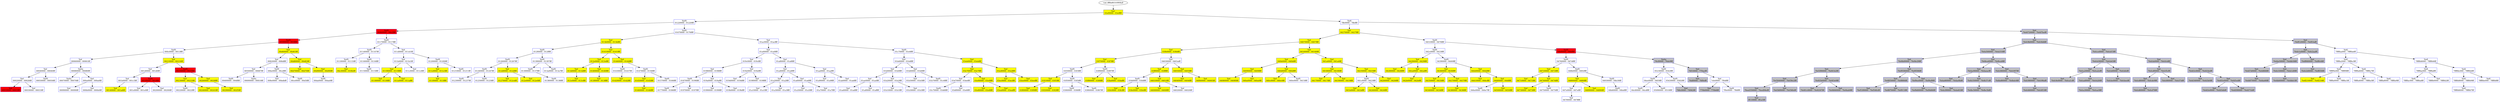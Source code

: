 /* Pid:   2580 */
digraph processtree {
graph [rankdir = "TB"];
vad_fffffa80310904a8 -> vad_fffffa80310f5b90
vad_fffffa80310f5b90 [label = "{ Vad \n03ef0000 - 03efffff }"shape = "record" color = "blue" style = "filled" fillcolor = "yellow"];
vad_fffffa80310f5b90 -> vad_fffffa80339f0e60
vad_fffffa80339f0e60 [label = "{ VadS\n01220000 - 01220fff }"shape = "record" color = "blue" style = "filled" fillcolor = "white"];
vad_fffffa80339f0e60 -> vad_fffffa803100a680
vad_fffffa803100a680 [label = "{ VadS\n00db0000 - 00e2ffff }"shape = "record" color = "blue" style = "filled" fillcolor = "red"];
vad_fffffa803100a680 -> vad_fffffa803391eb60
vad_fffffa803391eb60 [label = "{ VadS\n00300000 - 003fffff }"shape = "record" color = "blue" style = "filled" fillcolor = "red"];
vad_fffffa803391eb60 -> vad_fffffa8031ab2ab0
vad_fffffa8031ab2ab0 [label = "{ VadS\n000c0000 - 0013ffff }"shape = "record" color = "blue" style = "filled" fillcolor = "white"];
vad_fffffa8031ab2ab0 -> vad_fffffa80310da9b0
vad_fffffa80310da9b0 [label = "{ Vad \n00060000 - 00061fff }"shape = "record" color = "blue" style = "filled" fillcolor = "white"];
vad_fffffa80310da9b0 -> vad_fffffa80333df010
vad_fffffa80333df010 [label = "{ Vad \n00040000 - 00040fff }"shape = "record" color = "blue" style = "filled" fillcolor = "white"];
vad_fffffa80333df010 -> vad_fffffa80310e1270
vad_fffffa80310e1270 [label = "{ Vad \n00020000 - 00026fff }"shape = "record" color = "blue" style = "filled" fillcolor = "white"];
vad_fffffa80310e1270 -> vad_fffffa80310d89d0
vad_fffffa80310d89d0 [label = "{ Vad \n00010000 - 0001ffff }"shape = "record" color = "blue" style = "filled" fillcolor = "red"];
vad_fffffa80310e1270 -> vad_fffffa80310daa40
vad_fffffa80310daa40 [label = "{ Vad \n00030000 - 00033fff }"shape = "record" color = "blue" style = "filled" fillcolor = "white"];
vad_fffffa80333df010 -> vad_fffffa80339d2770
vad_fffffa80339d2770 [label = "{ VadS\n00050000 - 00050fff }"shape = "record" color = "blue" style = "filled" fillcolor = "white"];
vad_fffffa80310da9b0 -> vad_fffffa80310c0080
vad_fffffa80310c0080 [label = "{ Vadm\n00080000 - 00080fff }"shape = "record" color = "blue" style = "filled" fillcolor = "white"];
vad_fffffa80310c0080 -> vad_fffffa80310d99e0
vad_fffffa80310d99e0 [label = "{ Vadm\n00070000 - 00070fff }"shape = "record" color = "blue" style = "filled" fillcolor = "white"];
vad_fffffa80310c0080 -> vad_fffffa80310bac00
vad_fffffa80310bac00 [label = "{ Vad \n000a0000 - 000a0fff }"shape = "record" color = "blue" style = "filled" fillcolor = "white"];
vad_fffffa80310bac00 -> vad_fffffa80310da920
vad_fffffa80310da920 [label = "{ Vad \n00090000 - 00090fff }"shape = "record" color = "blue" style = "filled" fillcolor = "white"];
vad_fffffa80310bac00 -> vad_fffffa80310bf5d0
vad_fffffa80310bf5d0 [label = "{ Vad \n000b0000 - 000b0fff }"shape = "record" color = "blue" style = "filled" fillcolor = "white"];
vad_fffffa8031ab2ab0 -> vad_fffffa80310b5120
vad_fffffa80310b5120 [label = "{ Vad \n00210000 - 00216fff }"shape = "record" color = "blue" style = "filled" fillcolor = "yellow"];
vad_fffffa80310b5120 -> vad_fffffa80310bf3f0
vad_fffffa80310bf3f0 [label = "{ Vad \n001d0000 - 001d0fff }"shape = "record" color = "blue" style = "filled" fillcolor = "white"];
vad_fffffa80310bf3f0 -> vad_fffffa80310c04f0
vad_fffffa80310c04f0 [label = "{ Vad \n001b0000 - 001c5fff }"shape = "record" color = "blue" style = "filled" fillcolor = "white"];
vad_fffffa80310c04f0 -> vad_fffffa80310d9cb0
vad_fffffa80310d9cb0 [label = "{ Vad \n00140000 - 001a6fff }"shape = "record" color = "blue" style = "filled" fillcolor = "yellow"];
vad_fffffa80310bf3f0 -> vad_fffffa80339dbce0
vad_fffffa80339dbce0 [label = "{ VadS\n001f0000 - 001fffff }"shape = "record" color = "blue" style = "filled" fillcolor = "red"];
vad_fffffa80339dbce0 -> vad_fffffa80310bf360
vad_fffffa80310bf360 [label = "{ Vad \n001e0000 - 001e0fff }"shape = "record" color = "blue" style = "filled" fillcolor = "white"];
vad_fffffa80339dbce0 -> vad_fffffa8033882180
vad_fffffa8033882180 [label = "{ Vad \n00200000 - 00200fff }"shape = "record" color = "blue" style = "filled" fillcolor = "white"];
vad_fffffa80310b5120 -> vad_fffffa80339cea20
vad_fffffa80339cea20 [label = "{ VadS\n00250000 - 0025ffff }"shape = "record" color = "blue" style = "filled" fillcolor = "red"];
vad_fffffa80339cea20 -> vad_fffffa80310b8be0
vad_fffffa80310b8be0 [label = "{ Vad \n00230000 - 00233fff }"shape = "record" color = "blue" style = "filled" fillcolor = "yellow"];
vad_fffffa80310b8be0 -> vad_fffffa80339f63c0
vad_fffffa80339f63c0 [label = "{ VadS\n00220000 - 0022ffff }"shape = "record" color = "blue" style = "filled" fillcolor = "white"];
vad_fffffa80310b8be0 -> vad_fffffa80310b8ac0
vad_fffffa80310b8ac0 [label = "{ Vad \n00240000 - 00243fff }"shape = "record" color = "blue" style = "filled" fillcolor = "yellow"];
vad_fffffa80339cea20 -> vad_fffffa80310b8b50
vad_fffffa80310b8b50 [label = "{ Vad \n00260000 - 0028ffff }"shape = "record" color = "blue" style = "filled" fillcolor = "yellow"];
vad_fffffa80310b8b50 -> vad_fffffa80310b8a30
vad_fffffa80310b8a30 [label = "{ Vad \n00290000 - 002f5fff }"shape = "record" color = "blue" style = "filled" fillcolor = "yellow"];
vad_fffffa803391eb60 -> vad_fffffa80310b89a0
vad_fffffa80310b89a0 [label = "{ Vad \n00d60000 - 00d63fff }"shape = "record" color = "blue" style = "filled" fillcolor = "yellow"];
vad_fffffa80310b89a0 -> vad_fffffa80310bad20
vad_fffffa80310bad20 [label = "{ Vad \n00820000 - 008dffff }"shape = "record" color = "blue" style = "filled" fillcolor = "white"];
vad_fffffa80310bad20 -> vad_fffffa80310d1ab0
vad_fffffa80310d1ab0 [label = "{ Vad \n00500000 - 00687fff }"shape = "record" color = "blue" style = "filled" fillcolor = "white"];
vad_fffffa80310d1ab0 -> vad_fffffa80339d50d0
vad_fffffa80339d50d0 [label = "{ VadS\n00400000 - 004fffff }"shape = "record" color = "blue" style = "filled" fillcolor = "white"];
vad_fffffa80310d1ab0 -> vad_fffffa8033991c30
vad_fffffa8033991c30 [label = "{ Vadm\n00690000 - 00810fff }"shape = "record" color = "blue" style = "filled" fillcolor = "white"];
vad_fffffa80310bad20 -> vad_fffffa80339e5170
vad_fffffa80339e5170 [label = "{ VadS\n00be0000 - 00cdffff }"shape = "record" color = "blue" style = "filled" fillcolor = "white"];
vad_fffffa80339e5170 -> vad_fffffa80310dba90
vad_fffffa80310dba90 [label = "{ Vad \n008e0000 - 00bdbfff }"shape = "record" color = "blue" style = "filled" fillcolor = "white"];
vad_fffffa80339e5170 -> vad_fffffa80339f2b00
vad_fffffa80339f2b00 [label = "{ VadS\n00ce0000 - 00d5ffff }"shape = "record" color = "blue" style = "filled" fillcolor = "white"];
vad_fffffa80310b89a0 -> vad_fffffa80310c0ef0
vad_fffffa80310c0ef0 [label = "{ Vad \n00d80000 - 00d83fff }"shape = "record" color = "blue" style = "filled" fillcolor = "yellow"];
vad_fffffa80310c0ef0 -> vad_fffffa80310c0f80
vad_fffffa80310c0f80 [label = "{ Vad \n00d70000 - 00d70fff }"shape = "record" color = "blue" style = "filled" fillcolor = "yellow"];
vad_fffffa80310c0ef0 -> vad_fffffa80310c0e60
vad_fffffa80310c0e60 [label = "{ Vad \n00d90000 - 00d90fff }"shape = "record" color = "blue" style = "filled" fillcolor = "yellow"];
vad_fffffa80310c0e60 -> vad_fffffa80339d3e00
vad_fffffa80339d3e00 [label = "{ VadS\n00da0000 - 00da0fff }"shape = "record" color = "blue" style = "filled" fillcolor = "white"];
vad_fffffa803100a680 -> vad_fffffa803392bbf0
vad_fffffa803392bbf0 [label = "{ VadS\n01170000 - 0117ffff }"shape = "record" color = "blue" style = "filled" fillcolor = "white"];
vad_fffffa803392bbf0 -> vad_fffffa80339cdd40
vad_fffffa80339cdd40 [label = "{ VadS\n01140000 - 01147fff }"shape = "record" color = "blue" style = "filled" fillcolor = "white"];
vad_fffffa80339cdd40 -> vad_fffffa80339c5870
vad_fffffa80339c5870 [label = "{ VadS\n01100000 - 01133fff }"shape = "record" color = "blue" style = "filled" fillcolor = "white"];
vad_fffffa80339c5870 -> vad_fffffa80310dd5b0
vad_fffffa80310dd5b0 [label = "{ Vad \n00e30000 - 010fefff }"shape = "record" color = "blue" style = "filled" fillcolor = "yellow"];
vad_fffffa80339cdd40 -> vad_fffffa80339c0e00
vad_fffffa80339c0e00 [label = "{ VadS\n01160000 - 0116ffff }"shape = "record" color = "blue" style = "filled" fillcolor = "white"];
vad_fffffa80339c0e00 -> vad_fffffa803100d2d0
vad_fffffa803100d2d0 [label = "{ VadS\n01150000 - 0115ffff }"shape = "record" color = "blue" style = "filled" fillcolor = "white"];
vad_fffffa803392bbf0 -> vad_fffffa80323af7c0
vad_fffffa80323af7c0 [label = "{ Vad \n011d0000 - 011d1fff }"shape = "record" color = "blue" style = "filled" fillcolor = "white"];
vad_fffffa80323af7c0 -> vad_fffffa80323afb30
vad_fffffa80323afb30 [label = "{ Vad \n011b0000 - 011b1fff }"shape = "record" color = "blue" style = "filled" fillcolor = "white"];
vad_fffffa80323afb30 -> vad_fffffa803395e650
vad_fffffa803395e650 [label = "{ Vad \n01190000 - 0119ffff }"shape = "record" color = "blue" style = "filled" fillcolor = "yellow"];
vad_fffffa803395e650 -> vad_fffffa803331a450
vad_fffffa803331a450 [label = "{ Vad \n01180000 - 0118ffff }"shape = "record" color = "blue" style = "filled" fillcolor = "yellow"];
vad_fffffa803395e650 -> vad_fffffa803143d2b0
vad_fffffa803143d2b0 [label = "{ Vad \n011a0000 - 011affff }"shape = "record" color = "blue" style = "filled" fillcolor = "yellow"];
vad_fffffa80323afb30 -> vad_fffffa80323af850
vad_fffffa80323af850 [label = "{ Vad \n011c0000 - 011c0fff }"shape = "record" color = "blue" style = "filled" fillcolor = "white"];
vad_fffffa80323af7c0 -> vad_fffffa80339f0390
vad_fffffa80339f0390 [label = "{ VadS\n01200000 - 01200fff }"shape = "record" color = "blue" style = "filled" fillcolor = "white"];
vad_fffffa80339f0390 -> vad_fffffa80325ef3c0
vad_fffffa80325ef3c0 [label = "{ Vad \n011e0000 - 011e3fff }"shape = "record" color = "blue" style = "filled" fillcolor = "yellow"];
vad_fffffa80325ef3c0 -> vad_fffffa803167d540
vad_fffffa803167d540 [label = "{ Vad \n011f0000 - 011fffff }"shape = "record" color = "blue" style = "filled" fillcolor = "yellow"];
vad_fffffa80339f0390 -> vad_fffffa80339f5da0
vad_fffffa80339f5da0 [label = "{ VadS\n01210000 - 01211fff }"shape = "record" color = "blue" style = "filled" fillcolor = "white"];
vad_fffffa80339f0e60 -> vad_fffffa8033237a90
vad_fffffa8033237a90 [label = "{ VadS\n01670000 - 0176ffff }"shape = "record" color = "blue" style = "filled" fillcolor = "white"];
vad_fffffa8033237a90 -> vad_fffffa8031e84cd0
vad_fffffa8031e84cd0 [label = "{ Vad \n013b0000 - 013bffff }"shape = "record" color = "blue" style = "filled" fillcolor = "yellow"];
vad_fffffa8031e84cd0 -> vad_fffffa80339fd8f0
vad_fffffa80339fd8f0 [label = "{ VadS\n012f0000 - 012fffff }"shape = "record" color = "blue" style = "filled" fillcolor = "white"];
vad_fffffa80339fd8f0 -> vad_fffffa80339e1ce0
vad_fffffa80339e1ce0 [label = "{ VadS\n01260000 - 01267fff }"shape = "record" color = "blue" style = "filled" fillcolor = "white"];
vad_fffffa80339e1ce0 -> vad_fffffa8033a00ec0
vad_fffffa8033a00ec0 [label = "{ VadS\n01240000 - 01247fff }"shape = "record" color = "blue" style = "filled" fillcolor = "white"];
vad_fffffa8033a00ec0 -> vad_fffffa8033a00700
vad_fffffa8033a00700 [label = "{ VadS\n01230000 - 01237fff }"shape = "record" color = "blue" style = "filled" fillcolor = "white"];
vad_fffffa8033a00ec0 -> vad_fffffa80339df110
vad_fffffa80339df110 [label = "{ VadS\n01250000 - 0125ffff }"shape = "record" color = "blue" style = "filled" fillcolor = "white"];
vad_fffffa80339e1ce0 -> vad_fffffa8031e54190
vad_fffffa8031e54190 [label = "{ Vad \n012d0000 - 012dffff }"shape = "record" color = "blue" style = "filled" fillcolor = "yellow"];
vad_fffffa8031e54190 -> vad_fffffa80325ef450
vad_fffffa80325ef450 [label = "{ Vad \n01270000 - 012cbfff }"shape = "record" color = "blue" style = "filled" fillcolor = "yellow"];
vad_fffffa8031e54190 -> vad_fffffa8031855c40
vad_fffffa8031855c40 [label = "{ Vad \n012e0000 - 012e0fff }"shape = "record" color = "blue" style = "filled" fillcolor = "yellow"];
vad_fffffa80339fd8f0 -> vad_fffffa80339f58c0
vad_fffffa80339f58c0 [label = "{ VadS\n01390000 - 01397fff }"shape = "record" color = "blue" style = "filled" fillcolor = "white"];
vad_fffffa80339f58c0 -> vad_fffffa80339eb6d0
vad_fffffa80339eb6d0 [label = "{ VadS\n01300000 - 0137ffff }"shape = "record" color = "blue" style = "filled" fillcolor = "white"];
vad_fffffa80339eb6d0 -> vad_fffffa80339feb80
vad_fffffa80339feb80 [label = "{ VadS\n01380000 - 0138ffff }"shape = "record" color = "blue" style = "filled" fillcolor = "white"];
vad_fffffa80339f58c0 -> vad_fffffa80339fc110
vad_fffffa80339fc110 [label = "{ VadS\n013a0000 - 013a7fff }"shape = "record" color = "blue" style = "filled" fillcolor = "white"];
vad_fffffa8031e84cd0 -> vad_fffffa8031e51010
vad_fffffa8031e51010 [label = "{ Vad \n01410000 - 0141ffff }"shape = "record" color = "blue" style = "filled" fillcolor = "yellow"];
vad_fffffa8031e51010 -> vad_fffffa80332c8a60
vad_fffffa80332c8a60 [label = "{ Vad \n013e0000 - 013effff }"shape = "record" color = "blue" style = "filled" fillcolor = "yellow"];
vad_fffffa80332c8a60 -> vad_fffffa8032eea370
vad_fffffa8032eea370 [label = "{ Vad \n013d0000 - 013dffff }"shape = "record" color = "blue" style = "filled" fillcolor = "yellow"];
vad_fffffa8032eea370 -> vad_fffffa80345363a0
vad_fffffa80345363a0 [label = "{ Vad \n013c0000 - 013cffff }"shape = "record" color = "blue" style = "filled" fillcolor = "yellow"];
vad_fffffa80332c8a60 -> vad_fffffa8031802950
vad_fffffa8031802950 [label = "{ Vad \n01400000 - 0140ffff }"shape = "record" color = "blue" style = "filled" fillcolor = "yellow"];
vad_fffffa8031802950 -> vad_fffffa8031e1f9c0
vad_fffffa8031e1f9c0 [label = "{ Vad \n013f0000 - 013fffff }"shape = "record" color = "blue" style = "filled" fillcolor = "yellow"];
vad_fffffa8031e51010 -> vad_fffffa803395e5c0
vad_fffffa803395e5c0 [label = "{ Vad \n01440000 - 0144ffff }"shape = "record" color = "blue" style = "filled" fillcolor = "yellow"];
vad_fffffa803395e5c0 -> vad_fffffa80323d4220
vad_fffffa80323d4220 [label = "{ VadS\n01430000 - 01437fff }"shape = "record" color = "blue" style = "filled" fillcolor = "white"];
vad_fffffa80323d4220 -> vad_fffffa8031857bd0
vad_fffffa8031857bd0 [label = "{ Vad \n01420000 - 0142ffff }"shape = "record" color = "blue" style = "filled" fillcolor = "yellow"];
vad_fffffa803395e5c0 -> vad_fffffa8031ab2160
vad_fffffa8031ab2160 [label = "{ VadS\n01470000 - 0156ffff }"shape = "record" color = "blue" style = "filled" fillcolor = "white"];
vad_fffffa8031ab2160 -> vad_fffffa803395e870
vad_fffffa803395e870 [label = "{ Vad \n01450000 - 0145ffff }"shape = "record" color = "blue" style = "filled" fillcolor = "yellow"];
vad_fffffa803395e870 -> vad_fffffa803395e990
vad_fffffa803395e990 [label = "{ Vad \n01460000 - 0146ffff }"shape = "record" color = "blue" style = "filled" fillcolor = "yellow"];
vad_fffffa8031ab2160 -> vad_fffffa80339cb110
vad_fffffa80339cb110 [label = "{ VadS\n01570000 - 0166ffff }"shape = "record" color = "blue" style = "filled" fillcolor = "white"];
vad_fffffa8033237a90 -> vad_fffffa80310e1750
vad_fffffa80310e1750 [label = "{ Vad \n01ac0000 - 01acffff }"shape = "record" color = "blue" style = "filled" fillcolor = "white"];
vad_fffffa80310e1750 -> vad_fffffa80310d14c0
vad_fffffa80310d14c0 [label = "{ Vad \n01a00000 - 01a0ffff }"shape = "record" color = "blue" style = "filled" fillcolor = "white"];
vad_fffffa80310d14c0 -> vad_fffffa80310d1820
vad_fffffa80310d1820 [label = "{ Vad \n019c0000 - 019cffff }"shape = "record" color = "blue" style = "filled" fillcolor = "white"];
vad_fffffa80310d1820 -> vad_fffffa80310918f0
vad_fffffa80310918f0 [label = "{ Vad \n01980000 - 0198ffff }"shape = "record" color = "blue" style = "filled" fillcolor = "white"];
vad_fffffa80310918f0 -> vad_fffffa80336941e0
vad_fffffa80336941e0 [label = "{ VadS\n01870000 - 0196ffff }"shape = "record" color = "blue" style = "filled" fillcolor = "white"];
vad_fffffa80336941e0 -> vad_fffffa80339bdb80
vad_fffffa80339bdb80 [label = "{ VadS\n01770000 - 0186ffff }"shape = "record" color = "blue" style = "filled" fillcolor = "white"];
vad_fffffa80336941e0 -> vad_fffffa80326da270
vad_fffffa80326da270 [label = "{ Vad \n01970000 - 0197ffff }"shape = "record" color = "blue" style = "filled" fillcolor = "white"];
vad_fffffa80310918f0 -> vad_fffffa80310d1940
vad_fffffa80310d1940 [label = "{ Vad \n019a0000 - 019affff }"shape = "record" color = "blue" style = "filled" fillcolor = "white"];
vad_fffffa80310d1940 -> vad_fffffa80310daad0
vad_fffffa80310daad0 [label = "{ Vad \n01990000 - 0199ffff }"shape = "record" color = "blue" style = "filled" fillcolor = "white"];
vad_fffffa80310d1940 -> vad_fffffa80310d1b40
vad_fffffa80310d1b40 [label = "{ Vad \n019b0000 - 019bffff }"shape = "record" color = "blue" style = "filled" fillcolor = "white"];
vad_fffffa80310d1820 -> vad_fffffa80310d1550
vad_fffffa80310d1550 [label = "{ Vad \n019e0000 - 019effff }"shape = "record" color = "blue" style = "filled" fillcolor = "white"];
vad_fffffa80310d1550 -> vad_fffffa80310e1f80
vad_fffffa80310e1f80 [label = "{ Vad \n019d0000 - 019dffff }"shape = "record" color = "blue" style = "filled" fillcolor = "white"];
vad_fffffa80310d1550 -> vad_fffffa80325451c0
vad_fffffa80325451c0 [label = "{ Vad \n019f0000 - 019fffff }"shape = "record" color = "blue" style = "filled" fillcolor = "white"];
vad_fffffa80310d14c0 -> vad_fffffa80310d1790
vad_fffffa80310d1790 [label = "{ Vad \n01a80000 - 01a8ffff }"shape = "record" color = "blue" style = "filled" fillcolor = "white"];
vad_fffffa80310d1790 -> vad_fffffa80310d1700
vad_fffffa80310d1700 [label = "{ Vad \n01a40000 - 01a4ffff }"shape = "record" color = "blue" style = "filled" fillcolor = "white"];
vad_fffffa80310d1700 -> vad_fffffa80310d1670
vad_fffffa80310d1670 [label = "{ Vad \n01a20000 - 01a2ffff }"shape = "record" color = "blue" style = "filled" fillcolor = "white"];
vad_fffffa80310d1670 -> vad_fffffa80331a3bd0
vad_fffffa80331a3bd0 [label = "{ Vad \n01a10000 - 01a1ffff }"shape = "record" color = "blue" style = "filled" fillcolor = "white"];
vad_fffffa80310d1670 -> vad_fffffa80310d15e0
vad_fffffa80310d15e0 [label = "{ Vad \n01a30000 - 01a3ffff }"shape = "record" color = "blue" style = "filled" fillcolor = "white"];
vad_fffffa80310d1700 -> vad_fffffa80310eadb0
vad_fffffa80310eadb0 [label = "{ Vad \n01a60000 - 01a6ffff }"shape = "record" color = "blue" style = "filled" fillcolor = "white"];
vad_fffffa80310eadb0 -> vad_fffffa80310d1430
vad_fffffa80310d1430 [label = "{ Vad \n01a50000 - 01a5ffff }"shape = "record" color = "blue" style = "filled" fillcolor = "white"];
vad_fffffa80310eadb0 -> vad_fffffa8032719ae0
vad_fffffa8032719ae0 [label = "{ Vad \n01a70000 - 01a7ffff }"shape = "record" color = "blue" style = "filled" fillcolor = "white"];
vad_fffffa80310d1790 -> vad_fffffa80310dad70
vad_fffffa80310dad70 [label = "{ Vad \n01aa0000 - 01aaffff }"shape = "record" color = "blue" style = "filled" fillcolor = "white"];
vad_fffffa80310dad70 -> vad_fffffa8031091980
vad_fffffa8031091980 [label = "{ Vad \n01a90000 - 01a9ffff }"shape = "record" color = "blue" style = "filled" fillcolor = "white"];
vad_fffffa80310dad70 -> vad_fffffa80327808a0
vad_fffffa80327808a0 [label = "{ Vad \n01ab0000 - 01abffff }"shape = "record" color = "blue" style = "filled" fillcolor = "white"];
vad_fffffa80310e1750 -> vad_fffffa80339d5b30
vad_fffffa80339d5b30 [label = "{ VadS\n01c70000 - 03c6ffff }"shape = "record" color = "blue" style = "filled" fillcolor = "white"];
vad_fffffa80339d5b30 -> vad_fffffa803330c790
vad_fffffa803330c790 [label = "{ Vad \n01b40000 - 01b4ffff }"shape = "record" color = "blue" style = "filled" fillcolor = "white"];
vad_fffffa803330c790 -> vad_fffffa803256d9e0
vad_fffffa803256d9e0 [label = "{ Vad \n01b00000 - 01b0ffff }"shape = "record" color = "blue" style = "filled" fillcolor = "white"];
vad_fffffa803256d9e0 -> vad_fffffa8033810150
vad_fffffa8033810150 [label = "{ Vad \n01ae0000 - 01aeffff }"shape = "record" color = "blue" style = "filled" fillcolor = "white"];
vad_fffffa8033810150 -> vad_fffffa803108ea70
vad_fffffa803108ea70 [label = "{ Vad \n01ad0000 - 01adffff }"shape = "record" color = "blue" style = "filled" fillcolor = "white"];
vad_fffffa8033810150 -> vad_fffffa8031e90600
vad_fffffa8031e90600 [label = "{ Vad \n01af0000 - 01afffff }"shape = "record" color = "blue" style = "filled" fillcolor = "white"];
vad_fffffa803256d9e0 -> vad_fffffa80327d65e0
vad_fffffa80327d65e0 [label = "{ Vad \n01b20000 - 01b2ffff }"shape = "record" color = "blue" style = "filled" fillcolor = "white"];
vad_fffffa80327d65e0 -> vad_fffffa80327d6550
vad_fffffa80327d6550 [label = "{ Vad \n01b10000 - 01b1ffff }"shape = "record" color = "blue" style = "filled" fillcolor = "white"];
vad_fffffa80327d65e0 -> vad_fffffa80327d6670
vad_fffffa80327d6670 [label = "{ Vad \n01b30000 - 01b3ffff }"shape = "record" color = "blue" style = "filled" fillcolor = "white"];
vad_fffffa803330c790 -> vad_fffffa80327d6960
vad_fffffa80327d6960 [label = "{ Vad \n01b60000 - 01b6ffff }"shape = "record" color = "blue" style = "filled" fillcolor = "white"];
vad_fffffa80327d6960 -> vad_fffffa8032752f80
vad_fffffa8032752f80 [label = "{ Vad \n01b50000 - 01b5ffff }"shape = "record" color = "blue" style = "filled" fillcolor = "white"];
vad_fffffa80327d6960 -> vad_fffffa80339d6380
vad_fffffa80339d6380 [label = "{ VadS\n01b70000 - 01c6ffff }"shape = "record" color = "blue" style = "filled" fillcolor = "white"];
vad_fffffa80339d5b30 -> vad_fffffa80310f5dd0
vad_fffffa80310f5dd0 [label = "{ Vad \n03eb0000 - 03ebffff }"shape = "record" color = "blue" style = "filled" fillcolor = "yellow"];
vad_fffffa80310f5dd0 -> vad_fffffa80310f5010
vad_fffffa80310f5010 [label = "{ Vad \n03e70000 - 03e7ffff }"shape = "record" color = "blue" style = "filled" fillcolor = "yellow"];
vad_fffffa80310f5010 -> vad_fffffa80333093d0
vad_fffffa80333093d0 [label = "{ Vad \n03d70000 - 03deffff }"shape = "record" color = "blue" style = "filled" fillcolor = "white"];
vad_fffffa80333093d0 -> vad_fffffa80339de2c0
vad_fffffa80339de2c0 [label = "{ VadS\n03c70000 - 03d6ffff }"shape = "record" color = "blue" style = "filled" fillcolor = "white"];
vad_fffffa80333093d0 -> vad_fffffa8032eea490
vad_fffffa8032eea490 [label = "{ Vad \n03df0000 - 03e6ffff }"shape = "record" color = "blue" style = "filled" fillcolor = "white"];
vad_fffffa80310f5010 -> vad_fffffa80310f5ef0
vad_fffffa80310f5ef0 [label = "{ Vad \n03e90000 - 03e9ffff }"shape = "record" color = "blue" style = "filled" fillcolor = "yellow"];
vad_fffffa80310f5ef0 -> vad_fffffa80310f5f80
vad_fffffa80310f5f80 [label = "{ Vad \n03e80000 - 03e8ffff }"shape = "record" color = "blue" style = "filled" fillcolor = "yellow"];
vad_fffffa80310f5ef0 -> vad_fffffa80310f5e60
vad_fffffa80310f5e60 [label = "{ Vad \n03ea0000 - 03eaffff }"shape = "record" color = "blue" style = "filled" fillcolor = "yellow"];
vad_fffffa80310f5dd0 -> vad_fffffa80310f5cb0
vad_fffffa80310f5cb0 [label = "{ Vad \n03ed0000 - 03edffff }"shape = "record" color = "blue" style = "filled" fillcolor = "yellow"];
vad_fffffa80310f5cb0 -> vad_fffffa80310f5d40
vad_fffffa80310f5d40 [label = "{ Vad \n03ec0000 - 03ecffff }"shape = "record" color = "blue" style = "filled" fillcolor = "yellow"];
vad_fffffa80310f5cb0 -> vad_fffffa80310f5c20
vad_fffffa80310f5c20 [label = "{ Vad \n03ee0000 - 03eeffff }"shape = "record" color = "blue" style = "filled" fillcolor = "yellow"];
vad_fffffa80310f5b90 -> vad_fffffa80335e94a0
vad_fffffa80335e94a0 [label = "{ Vadl\n7ffe0000 - 7ffeffff }"shape = "record" color = "blue" style = "filled" fillcolor = "white"];
vad_fffffa80335e94a0 -> vad_fffffa8031140460
vad_fffffa8031140460 [label = "{ Vad \n04270000 - 0427ffff }"shape = "record" color = "blue" style = "filled" fillcolor = "yellow"];
vad_fffffa8031140460 -> vad_fffffa80310f8b50
vad_fffffa80310f8b50 [label = "{ Vad \n04070000 - 0407ffff }"shape = "record" color = "blue" style = "filled" fillcolor = "yellow"];
vad_fffffa80310f8b50 -> vad_fffffa80310f5170
vad_fffffa80310f5170 [label = "{ Vad \n03fb0000 - 03fbffff }"shape = "record" color = "blue" style = "filled" fillcolor = "yellow"];
vad_fffffa80310f5170 -> vad_fffffa80310f53a0
vad_fffffa80310f53a0 [label = "{ Vad \n03f70000 - 03f7ffff }"shape = "record" color = "blue" style = "filled" fillcolor = "yellow"];
vad_fffffa80310f53a0 -> vad_fffffa80339fc7f0
vad_fffffa80339fc7f0 [label = "{ VadS\n03f30000 - 03f3ffff }"shape = "record" color = "blue" style = "filled" fillcolor = "white"];
vad_fffffa80339fc7f0 -> vad_fffffa80310f5a70
vad_fffffa80310f5a70 [label = "{ Vad \n03f10000 - 03f1ffff }"shape = "record" color = "blue" style = "filled" fillcolor = "yellow"];
vad_fffffa80310f5a70 -> vad_fffffa80310f5b00
vad_fffffa80310f5b00 [label = "{ Vad \n03f00000 - 03f0ffff }"shape = "record" color = "blue" style = "filled" fillcolor = "yellow"];
vad_fffffa80310f5a70 -> vad_fffffa80310f59e0
vad_fffffa80310f59e0 [label = "{ Vad \n03f20000 - 03f2ffff }"shape = "record" color = "blue" style = "filled" fillcolor = "yellow"];
vad_fffffa80339fc7f0 -> vad_fffffa80339fb250
vad_fffffa80339fb250 [label = "{ VadS\n03f50000 - 03f5ffff }"shape = "record" color = "blue" style = "filled" fillcolor = "white"];
vad_fffffa80339fb250 -> vad_fffffa8033a043e0
vad_fffffa8033a043e0 [label = "{ VadS\n03f40000 - 03f4ffff }"shape = "record" color = "blue" style = "filled" fillcolor = "white"];
vad_fffffa80339fb250 -> vad_fffffa8033a089d0
vad_fffffa8033a089d0 [label = "{ VadS\n03f60000 - 03f67fff }"shape = "record" color = "blue" style = "filled" fillcolor = "white"];
vad_fffffa80310f53a0 -> vad_fffffa8033a07520
vad_fffffa8033a07520 [label = "{ VadS\n03f90000 - 03f97fff }"shape = "record" color = "blue" style = "filled" fillcolor = "white"];
vad_fffffa8033a07520 -> vad_fffffa80310f5310
vad_fffffa80310f5310 [label = "{ Vad \n03f80000 - 03f8ffff }"shape = "record" color = "blue" style = "filled" fillcolor = "yellow"];
vad_fffffa8033a07520 -> vad_fffffa80310f5200
vad_fffffa80310f5200 [label = "{ Vad \n03fa0000 - 03faffff }"shape = "record" color = "blue" style = "filled" fillcolor = "yellow"];
vad_fffffa80310f5170 -> vad_fffffa8033226d40
vad_fffffa8033226d40 [label = "{ Vad \n04030000 - 0403afff }"shape = "record" color = "blue" style = "filled" fillcolor = "white"];
vad_fffffa8033226d40 -> vad_fffffa80310f7ef0
vad_fffffa80310f7ef0 [label = "{ Vad \n03ff0000 - 03ffffff }"shape = "record" color = "blue" style = "filled" fillcolor = "yellow"];
vad_fffffa80310f7ef0 -> vad_fffffa8033a08630
vad_fffffa8033a08630 [label = "{ VadS\n03fd0000 - 03fdffff }"shape = "record" color = "blue" style = "filled" fillcolor = "white"];
vad_fffffa8033a08630 -> vad_fffffa80310f50e0
vad_fffffa80310f50e0 [label = "{ Vad \n03fc0000 - 03fcffff }"shape = "record" color = "blue" style = "filled" fillcolor = "yellow"];
vad_fffffa8033a08630 -> vad_fffffa80310f7f80
vad_fffffa80310f7f80 [label = "{ Vad \n03fe0000 - 03feffff }"shape = "record" color = "blue" style = "filled" fillcolor = "yellow"];
vad_fffffa80310f7ef0 -> vad_fffffa80310f7dd0
vad_fffffa80310f7dd0 [label = "{ Vad \n04010000 - 0401ffff }"shape = "record" color = "blue" style = "filled" fillcolor = "yellow"];
vad_fffffa80310f7dd0 -> vad_fffffa80310f7e60
vad_fffffa80310f7e60 [label = "{ Vad \n04000000 - 0400ffff }"shape = "record" color = "blue" style = "filled" fillcolor = "yellow"];
vad_fffffa80310f7dd0 -> vad_fffffa80333df150
vad_fffffa80333df150 [label = "{ Vad \n04020000 - 04020fff }"shape = "record" color = "blue" style = "filled" fillcolor = "white"];
vad_fffffa8033226d40 -> vad_fffffa80310f92f0
vad_fffffa80310f92f0 [label = "{ Vad \n04050000 - 0405ffff }"shape = "record" color = "blue" style = "filled" fillcolor = "yellow"];
vad_fffffa80310f92f0 -> vad_fffffa8033a38a00
vad_fffffa8033a38a00 [label = "{ Vad \n04040000 - 0404ffff }"shape = "record" color = "blue" style = "filled" fillcolor = "yellow"];
vad_fffffa80310f92f0 -> vad_fffffa80310f9260
vad_fffffa80310f9260 [label = "{ Vad \n04060000 - 04065fff }"shape = "record" color = "blue" style = "filled" fillcolor = "yellow"];
vad_fffffa80310f8b50 -> vad_fffffa803385c780
vad_fffffa803385c780 [label = "{ Vad \n04160000 - 04160fff }"shape = "record" color = "blue" style = "filled" fillcolor = "yellow"];
vad_fffffa803385c780 -> vad_fffffa80310d08b0
vad_fffffa80310d08b0 [label = "{ Vad \n040b0000 - 040bffff }"shape = "record" color = "blue" style = "filled" fillcolor = "yellow"];
vad_fffffa80310d08b0 -> vad_fffffa80310f89b0
vad_fffffa80310f89b0 [label = "{ Vad \n04090000 - 0409ffff }"shape = "record" color = "blue" style = "filled" fillcolor = "yellow"];
vad_fffffa80310f89b0 -> vad_fffffa80310f8a40
vad_fffffa80310f8a40 [label = "{ Vad \n04080000 - 04080fff }"shape = "record" color = "blue" style = "filled" fillcolor = "yellow"];
vad_fffffa80310f89b0 -> vad_fffffa80310d0940
vad_fffffa80310d0940 [label = "{ Vad \n040a0000 - 040a0fff }"shape = "record" color = "blue" style = "filled" fillcolor = "yellow"];
vad_fffffa80310d08b0 -> vad_fffffa803108e290
vad_fffffa803108e290 [label = "{ Vad \n040d0000 - 040dffff }"shape = "record" color = "blue" style = "filled" fillcolor = "yellow"];
vad_fffffa803108e290 -> vad_fffffa80310ee010
vad_fffffa80310ee010 [label = "{ Vad \n040c0000 - 040c0fff }"shape = "record" color = "blue" style = "filled" fillcolor = "yellow"];
vad_fffffa803108e290 -> vad_fffffa80339f9340
vad_fffffa80339f9340 [label = "{ VadS\n040e0000 - 0415ffff }"shape = "record" color = "blue" style = "filled" fillcolor = "white"];
vad_fffffa803385c780 -> vad_fffffa80310ee770
vad_fffffa80310ee770 [label = "{ Vad \n041a0000 - 041a0fff }"shape = "record" color = "blue" style = "filled" fillcolor = "yellow"];
vad_fffffa80310ee770 -> vad_fffffa80310f44b0
vad_fffffa80310f44b0 [label = "{ Vad \n04180000 - 04180fff }"shape = "record" color = "blue" style = "filled" fillcolor = "yellow"];
vad_fffffa80310f44b0 -> vad_fffffa803385c6f0
vad_fffffa803385c6f0 [label = "{ Vad \n04170000 - 0417ffff }"shape = "record" color = "blue" style = "filled" fillcolor = "yellow"];
vad_fffffa80310f44b0 -> vad_fffffa80310f4220
vad_fffffa80310f4220 [label = "{ Vad \n04190000 - 0419ffff }"shape = "record" color = "blue" style = "filled" fillcolor = "yellow"];
vad_fffffa80310ee770 -> vad_fffffa8031140580
vad_fffffa8031140580 [label = "{ Vad \n04250000 - 0425ffff }"shape = "record" color = "blue" style = "filled" fillcolor = "yellow"];
vad_fffffa8031140580 -> vad_fffffa8033a06170
vad_fffffa8033a06170 [label = "{ VadS\n041c0000 - 0423ffff }"shape = "record" color = "blue" style = "filled" fillcolor = "white"];
vad_fffffa8033a06170 -> vad_fffffa803395eab0
vad_fffffa803395eab0 [label = "{ Vad \n041b0000 - 041bffff }"shape = "record" color = "blue" style = "filled" fillcolor = "yellow"];
vad_fffffa8033a06170 -> vad_fffffa803395e900
vad_fffffa803395e900 [label = "{ Vad \n04240000 - 0424ffff }"shape = "record" color = "blue" style = "filled" fillcolor = "yellow"];
vad_fffffa8031140580 -> vad_fffffa80311404f0
vad_fffffa80311404f0 [label = "{ Vad \n04260000 - 0426ffff }"shape = "record" color = "blue" style = "filled" fillcolor = "yellow"];
vad_fffffa8031140460 -> vad_fffffa8033a144b0
vad_fffffa8033a144b0 [label = "{ VadS\n04510000 - 0470ffff }"shape = "record" color = "blue" style = "filled" fillcolor = "white"];
vad_fffffa8033a144b0 -> vad_fffffa8033a09a90
vad_fffffa8033a09a90 [label = "{ VadS\n042c0000 - 0433ffff }"shape = "record" color = "blue" style = "filled" fillcolor = "white"];
vad_fffffa8033a09a90 -> vad_fffffa803113ff80
vad_fffffa803113ff80 [label = "{ Vad \n04290000 - 0429ffff }"shape = "record" color = "blue" style = "filled" fillcolor = "yellow"];
vad_fffffa803113ff80 -> vad_fffffa80311403d0
vad_fffffa80311403d0 [label = "{ Vad \n04280000 - 0428ffff }"shape = "record" color = "blue" style = "filled" fillcolor = "yellow"];
vad_fffffa803113ff80 -> vad_fffffa803113fef0
vad_fffffa803113fef0 [label = "{ Vad \n042a0000 - 042affff }"shape = "record" color = "blue" style = "filled" fillcolor = "yellow"];
vad_fffffa803113fef0 -> vad_fffffa803113fe60
vad_fffffa803113fe60 [label = "{ Vad \n042b0000 - 042bffff }"shape = "record" color = "blue" style = "filled" fillcolor = "yellow"];
vad_fffffa8033a09a90 -> vad_fffffa80325c6670
vad_fffffa80325c6670 [label = "{ VadS\n04390000 - 0440ffff }"shape = "record" color = "blue" style = "filled" fillcolor = "white"];
vad_fffffa80325c6670 -> vad_fffffa803113fbe0
vad_fffffa803113fbe0 [label = "{ Vad \n04360000 - 0436ffff }"shape = "record" color = "blue" style = "filled" fillcolor = "yellow"];
vad_fffffa803113fbe0 -> vad_fffffa803113fc70
vad_fffffa803113fc70 [label = "{ Vad \n04350000 - 0435ffff }"shape = "record" color = "blue" style = "filled" fillcolor = "yellow"];
vad_fffffa803113fc70 -> vad_fffffa803113fdd0
vad_fffffa803113fdd0 [label = "{ Vad \n04340000 - 0434ffff }"shape = "record" color = "blue" style = "filled" fillcolor = "yellow"];
vad_fffffa803113fbe0 -> vad_fffffa803113fb50
vad_fffffa803113fb50 [label = "{ Vad \n04370000 - 0437ffff }"shape = "record" color = "blue" style = "filled" fillcolor = "yellow"];
vad_fffffa803113fb50 -> vad_fffffa803113fac0
vad_fffffa803113fac0 [label = "{ Vad \n04380000 - 0438ffff }"shape = "record" color = "blue" style = "filled" fillcolor = "yellow"];
vad_fffffa80325c6670 -> vad_fffffa803113ee30
vad_fffffa803113ee30 [label = "{ Vad \n044d0000 - 044dffff }"shape = "record" color = "blue" style = "filled" fillcolor = "yellow"];
vad_fffffa803113ee30 -> vad_fffffa8033a741d0
vad_fffffa8033a741d0 [label = "{ Vad \n04410000 - 044cffff }"shape = "record" color = "blue" style = "filled" fillcolor = "yellow"];
vad_fffffa803113ee30 -> vad_fffffa803143da10
vad_fffffa803143da10 [label = "{ Vad \n044f0000 - 044fffff }"shape = "record" color = "blue" style = "filled" fillcolor = "yellow"];
vad_fffffa803143da10 -> vad_fffffa803267fec0
vad_fffffa803267fec0 [label = "{ VadS\n044e0000 - 044e7fff }"shape = "record" color = "blue" style = "filled" fillcolor = "white"];
vad_fffffa803143da10 -> vad_fffffa803143d190
vad_fffffa803143d190 [label = "{ Vad \n04500000 - 0450ffff }"shape = "record" color = "blue" style = "filled" fillcolor = "yellow"];
vad_fffffa8033a144b0 -> vad_fffffa80323d9ec0
vad_fffffa80323d9ec0 [label = "{ VadS\n04bf0000 - 04bfffff }"shape = "record" color = "blue" style = "filled" fillcolor = "red"];
vad_fffffa80323d9ec0 -> vad_fffffa8033a13730
vad_fffffa8033a13730 [label = "{ VadS\n04760000 - 047dffff }"shape = "record" color = "blue" style = "filled" fillcolor = "white"];
vad_fffffa8033a13730 -> vad_fffffa80316c20c0
vad_fffffa80316c20c0 [label = "{ Vad \n04720000 - 0472ffff }"shape = "record" color = "blue" style = "filled" fillcolor = "yellow"];
vad_fffffa80316c20c0 -> vad_fffffa80310c96a0
vad_fffffa80310c96a0 [label = "{ Vad \n04710000 - 0471ffff }"shape = "record" color = "blue" style = "filled" fillcolor = "yellow"];
vad_fffffa80316c20c0 -> vad_fffffa80316c2150
vad_fffffa80316c2150 [label = "{ Vad \n04740000 - 0474ffff }"shape = "record" color = "blue" style = "filled" fillcolor = "yellow"];
vad_fffffa80316c2150 -> vad_fffffa80310c9610
vad_fffffa80310c9610 [label = "{ Vad \n04730000 - 0473ffff }"shape = "record" color = "blue" style = "filled" fillcolor = "yellow"];
vad_fffffa80316c2150 -> vad_fffffa803201e550
vad_fffffa803201e550 [label = "{ VadS\n04750000 - 0475ffff }"shape = "record" color = "blue" style = "filled" fillcolor = "white"];
vad_fffffa8033a13730 -> vad_fffffa80339e72c0
vad_fffffa80339e72c0 [label = "{ VadS\n048b0000 - 0492ffff }"shape = "record" color = "blue" style = "filled" fillcolor = "white"];
vad_fffffa80339e72c0 -> vad_fffffa8031437500
vad_fffffa8031437500 [label = "{ Vad \n04800000 - 0480ffff }"shape = "record" color = "blue" style = "filled" fillcolor = "yellow"];
vad_fffffa8031437500 -> vad_fffffa8031606cb0
vad_fffffa8031606cb0 [label = "{ Vad \n047e0000 - 047effff }"shape = "record" color = "blue" style = "filled" fillcolor = "white"];
vad_fffffa8031606cb0 -> vad_fffffa80336214c0
vad_fffffa80336214c0 [label = "{ Vad \n047f0000 - 047fffff }"shape = "record" color = "blue" style = "filled" fillcolor = "white"];
vad_fffffa8031437500 -> vad_fffffa80336633f0
vad_fffffa80336633f0 [label = "{ Vad \n04890000 - 04890fff }"shape = "record" color = "blue" style = "filled" fillcolor = "yellow"];
vad_fffffa80339e72c0 -> vad_fffffa80323a4550
vad_fffffa80323a4550 [label = "{ VadS\n04930000 - 04b30fff }"shape = "record" color = "blue" style = "filled" fillcolor = "white"];
vad_fffffa80323a4550 -> vad_fffffa8031684c40
vad_fffffa8031684c40 [label = "{ VadS\n04b60000 - 04bdffff }"shape = "record" color = "blue" style = "filled" fillcolor = "white"];
vad_fffffa80323d9ec0 -> vad_fffffa80310bf260
vad_fffffa80310bf260 [label = "{ Vadm\n76cf0000 - 76de9fff }"shape = "record" color = "blue" style = "filled" fillcolor = "gray"];
vad_fffffa80310bf260 -> vad_fffffa803208cce0
vad_fffffa803208cce0 [label = "{ VadS\n05230000 - 0542ffff }"shape = "record" color = "blue" style = "filled" fillcolor = "white"];
vad_fffffa803208cce0 -> vad_fffffa803207e010
vad_fffffa803207e010 [label = "{ VadS\n04ee0000 - 04f5ffff }"shape = "record" color = "blue" style = "filled" fillcolor = "white"];
vad_fffffa803207e010 -> vad_fffffa8032058360
vad_fffffa8032058360 [label = "{ VadS\n04c60000 - 04cdffff }"shape = "record" color = "blue" style = "filled" fillcolor = "white"];
vad_fffffa803207e010 -> vad_fffffa803185a310
vad_fffffa803185a310 [label = "{ VadS\n05090000 - 0510ffff }"shape = "record" color = "blue" style = "filled" fillcolor = "white"];
vad_fffffa803208cce0 -> vad_fffffa80317fe620
vad_fffffa80317fe620 [label = "{ VadS\n05430000 - 0582ffff }"shape = "record" color = "blue" style = "filled" fillcolor = "white"];
vad_fffffa80317fe620 -> vad_fffffa8031ec3170
vad_fffffa8031ec3170 [label = "{ Vad \n746c0000 - 74942fff }"shape = "record" color = "blue" style = "filled" fillcolor = "gray"];
vad_fffffa80310bf260 -> vad_fffffa80310bac90
vad_fffffa80310bac90 [label = "{ Vad \n76f10000 - 770aefff }"shape = "record" color = "blue" style = "filled" fillcolor = "gray"];
vad_fffffa80310bac90 -> vad_fffffa80310e1c50
vad_fffffa80310e1c50 [label = "{ Vad \n76df0000 - 76f0efff }"shape = "record" color = "blue" style = "filled" fillcolor = "gray"];
vad_fffffa80310bac90 -> vad_fffffa80310ba940
vad_fffffa80310ba940 [label = "{ Vad \n7efe0000 - 7f0dffff }"shape = "record" color = "blue" style = "filled" fillcolor = "white"];
vad_fffffa80310ba940 -> vad_fffffa80310dd520
vad_fffffa80310dd520 [label = "{ Vad \n770b0000 - 770b6fff }"shape = "record" color = "blue" style = "filled" fillcolor = "gray"];
vad_fffffa80310ba940 -> vad_fffffa80339d9cd0
vad_fffffa80339d9cd0 [label = "{ VadS\n7f0e0000 - 7ffdffff }"shape = "record" color = "blue" style = "filled" fillcolor = "white"];
vad_fffffa80335e94a0 -> vad_fffffa80310d8670
vad_fffffa80310d8670 [label = "{ Vad \n7fefd720000 - 7fefd7befff }"shape = "record" color = "blue" style = "filled" fillcolor = "gray"];
vad_fffffa80310d8670 -> vad_fffffa8033604ab0
vad_fffffa8033604ab0 [label = "{ Vad \n7fefc9b0000 - 7fefc9d4fff }"shape = "record" color = "blue" style = "filled" fillcolor = "gray"];
vad_fffffa8033604ab0 -> vad_fffffa80323c4760
vad_fffffa80323c4760 [label = "{ Vad \n7fefa500000 - 7fefa510fff }"shape = "record" color = "blue" style = "filled" fillcolor = "gray"];
vad_fffffa80323c4760 -> vad_fffffa80310ba140
vad_fffffa80310ba140 [label = "{ Vad \n7fef4bf0000 - 7fef4e29fff }"shape = "record" color = "blue" style = "filled" fillcolor = "gray"];
vad_fffffa80310ba140 -> vad_fffffa80310bae50
vad_fffffa80310bae50 [label = "{ Vad \n7fef3f90000 - 7fef41b2fff }"shape = "record" color = "blue" style = "filled" fillcolor = "gray"];
vad_fffffa80310bae50 -> vad_fffffa803113c6d0
vad_fffffa803113c6d0 [label = "{ Vad \n7fef3640000 - 7fef36e2fff }"shape = "record" color = "blue" style = "filled" fillcolor = "gray"];
vad_fffffa803113c6d0 -> vad_fffffa8031ec35b0
vad_fffffa8031ec35b0 [label = "{ Vad \n7feed350000 - 7feed94efff }"shape = "record" color = "blue" style = "filled" fillcolor = "gray"];
vad_fffffa8031ec35b0 -> vad_fffffa80310baf80
vad_fffffa80310baf80 [label = "{ Vad \nff110000 - ff1a1fff }"shape = "record" color = "blue" style = "filled" fillcolor = "gray"];
vad_fffffa803113c6d0 -> vad_fffffa803113c760
vad_fffffa803113c760 [label = "{ Vad \n7fef36f0000 - 7fef36fefff }"shape = "record" color = "blue" style = "filled" fillcolor = "gray"];
vad_fffffa80310bae50 -> vad_fffffa80310ba8b0
vad_fffffa80310ba8b0 [label = "{ Vad \n7fef43b0000 - 7fef43e0fff }"shape = "record" color = "blue" style = "filled" fillcolor = "gray"];
vad_fffffa80310ba8b0 -> vad_fffffa803113d3c0
vad_fffffa803113d3c0 [label = "{ Vad \n7fef41c0000 - 7fef4307fff }"shape = "record" color = "blue" style = "filled" fillcolor = "gray"];
vad_fffffa80310ba8b0 -> vad_fffffa80310db970
vad_fffffa80310db970 [label = "{ Vad \n7fef4840000 - 7fef4ab9fff }"shape = "record" color = "blue" style = "filled" fillcolor = "gray"];
vad_fffffa80310ba140 -> vad_fffffa803108c290
vad_fffffa803108c290 [label = "{ Vad \n7fef9590000 - 7fef9596fff }"shape = "record" color = "blue" style = "filled" fillcolor = "gray"];
vad_fffffa803108c290 -> vad_fffffa8031106b30
vad_fffffa8031106b30 [label = "{ Vad \n7fef8f50000 - 7fef8f66fff }"shape = "record" color = "blue" style = "filled" fillcolor = "gray"];
vad_fffffa8031106b30 -> vad_fffffa8031f17610
vad_fffffa8031f17610 [label = "{ Vad \n7fef53f0000 - 7fef540cfff }"shape = "record" color = "blue" style = "filled" fillcolor = "gray"];
vad_fffffa8031106b30 -> vad_fffffa8031106c50
vad_fffffa8031106c50 [label = "{ Vad \n7fef8f70000 - 7fef911ffff }"shape = "record" color = "blue" style = "filled" fillcolor = "gray"];
vad_fffffa803108c290 -> vad_fffffa8031106bc0
vad_fffffa8031106bc0 [label = "{ Vad \n7fef9ee0000 - 7fef9ef8fff }"shape = "record" color = "blue" style = "filled" fillcolor = "gray"];
vad_fffffa8031106bc0 -> vad_fffffa8031107880
vad_fffffa8031107880 [label = "{ Vad \n7fef9d00000 - 7fef9d66fff }"shape = "record" color = "blue" style = "filled" fillcolor = "gray"];
vad_fffffa8031106bc0 -> vad_fffffa80311068e0
vad_fffffa80311068e0 [label = "{ Vad \n7fefa3f0000 - 7fefa403fff }"shape = "record" color = "blue" style = "filled" fillcolor = "gray"];
vad_fffffa80323c4760 -> vad_fffffa80310b2b40
vad_fffffa80310b2b40 [label = "{ Vad \n7fefbca0000 - 7fefbca9fff }"shape = "record" color = "blue" style = "filled" fillcolor = "gray"];
vad_fffffa80310b2b40 -> vad_fffffa8031106850
vad_fffffa8031106850 [label = "{ Vad \n7fefae90000 - 7fefaeacfff }"shape = "record" color = "blue" style = "filled" fillcolor = "gray"];
vad_fffffa8031106850 -> vad_fffffa8032719b80
vad_fffffa8032719b80 [label = "{ Vad \n7fefad60000 - 7fefae8bfff }"shape = "record" color = "blue" style = "filled" fillcolor = "gray"];
vad_fffffa8031106850 -> vad_fffffa80310fc320
vad_fffffa80310fc320 [label = "{ Vad \n7fefb350000 - 7fefb37cfff }"shape = "record" color = "blue" style = "filled" fillcolor = "gray"];
vad_fffffa80310fc320 -> vad_fffffa80311061a0
vad_fffffa80311061a0 [label = "{ Vad \n7fefbc50000 - 7fefbc5bfff }"shape = "record" color = "blue" style = "filled" fillcolor = "gray"];
vad_fffffa80310b2b40 -> vad_fffffa80310dbd00
vad_fffffa80310dbd00 [label = "{ Vad \n7fefc080000 - 7fefc097fff }"shape = "record" color = "blue" style = "filled" fillcolor = "gray"];
vad_fffffa80310dbd00 -> vad_fffffa80310dbc70
vad_fffffa80310dbc70 [label = "{ Vad \n7fefbd80000 - 7fefbdc6fff }"shape = "record" color = "blue" style = "filled" fillcolor = "gray"];
vad_fffffa80310dbd00 -> vad_fffffa80310e20d0
vad_fffffa80310e20d0 [label = "{ Vad \n7fefc980000 - 7fefc98afff }"shape = "record" color = "blue" style = "filled" fillcolor = "gray"];
vad_fffffa80310e20d0 -> vad_fffffa80323afaa0
vad_fffffa80323afaa0 [label = "{ Vad \n7fefc660000 - 7fefc853fff }"shape = "record" color = "blue" style = "filled" fillcolor = "gray"];
vad_fffffa8033604ab0 -> vad_fffffa803100f720
vad_fffffa803100f720 [label = "{ Vad \n7fefcce0000 - 7fefcd15fff }"shape = "record" color = "blue" style = "filled" fillcolor = "gray"];
vad_fffffa803100f720 -> vad_fffffa80310dbd90
vad_fffffa80310dbd90 [label = "{ Vad \n7fefcb30000 - 7fefcb43fff }"shape = "record" color = "blue" style = "filled" fillcolor = "gray"];
vad_fffffa80310dbd90 -> vad_fffffa80310e54a0
vad_fffffa80310e54a0 [label = "{ Vad \n7fefca20000 - 7fefca2efff }"shape = "record" color = "blue" style = "filled" fillcolor = "gray"];
vad_fffffa80310e54a0 -> vad_fffffa80310fdd00
vad_fffffa80310fdd00 [label = "{ Vad \n7fefc9e0000 - 7fefca1cfff }"shape = "record" color = "blue" style = "filled" fillcolor = "gray"];
vad_fffffa80310e54a0 -> vad_fffffa80333e6730
vad_fffffa80333e6730 [label = "{ Vad \n7fefcad0000 - 7fefcb26fff }"shape = "record" color = "blue" style = "filled" fillcolor = "gray"];
vad_fffffa80333e6730 -> vad_fffffa80331cef80
vad_fffffa80331cef80 [label = "{ Vad \n7fefca30000 - 7fefcac0fff }"shape = "record" color = "blue" style = "filled" fillcolor = "gray"];
vad_fffffa80310dbd90 -> vad_fffffa80310d2790
vad_fffffa80310d2790 [label = "{ Vad \n7fefcbf0000 - 7fefcbfefff }"shape = "record" color = "blue" style = "filled" fillcolor = "gray"];
vad_fffffa80310d2790 -> vad_fffffa803113d2a0
vad_fffffa803113d2a0 [label = "{ Vad \n7fefcbe0000 - 7fefcbeefff }"shape = "record" color = "blue" style = "filled" fillcolor = "gray"];
vad_fffffa803100f720 -> vad_fffffa80310dba00
vad_fffffa80310dba00 [label = "{ Vad \n7fefcfa0000 - 7fefcfcdfff }"shape = "record" color = "blue" style = "filled" fillcolor = "gray"];
vad_fffffa80310dba00 -> vad_fffffa803113d330
vad_fffffa803113d330 [label = "{ Vad \n7fefcdf0000 - 7fefcf5cfff }"shape = "record" color = "blue" style = "filled" fillcolor = "gray"];
vad_fffffa803113d330 -> vad_fffffa80310d8e10
vad_fffffa80310d8e10 [label = "{ Vad \n7fefcd80000 - 7fefcde9fff }"shape = "record" color = "blue" style = "filled" fillcolor = "gray"];
vad_fffffa80310d8e10 -> vad_fffffa80323af420
vad_fffffa80323af420 [label = "{ Vad \n7fefcd60000 - 7fefcd79fff }"shape = "record" color = "blue" style = "filled" fillcolor = "gray"];
vad_fffffa803113d330 -> vad_fffffa80315de9f0
vad_fffffa80315de9f0 [label = "{ Vad \n7fefcf60000 - 7fefcf7dfff }"shape = "record" color = "blue" style = "filled" fillcolor = "gray"];
vad_fffffa80310dba00 -> vad_fffffa80310dc530
vad_fffffa80310dc530 [label = "{ Vad \n7fefd3c0000 - 7fefd3defff }"shape = "record" color = "blue" style = "filled" fillcolor = "gray"];
vad_fffffa80310dc530 -> vad_fffffa80310d1ea0
vad_fffffa80310d1ea0 [label = "{ Vad \n7fefd340000 - 7fefd3b0fff }"shape = "record" color = "blue" style = "filled" fillcolor = "gray"];
vad_fffffa80310dc530 -> vad_fffffa80310dbbb0
vad_fffffa80310dbbb0 [label = "{ Vad \n7fefd5e0000 - 7fefd5edfff }"shape = "record" color = "blue" style = "filled" fillcolor = "gray"];
vad_fffffa80310dbbb0 -> vad_fffffa80310d8af0
vad_fffffa80310d8af0 [label = "{ Vad \n7fefd3e0000 - 7fefd5dbfff }"shape = "record" color = "blue" style = "filled" fillcolor = "gray"];
vad_fffffa80310dbbb0 -> vad_fffffa80310da890
vad_fffffa80310da890 [label = "{ Vad \n7fefd5f0000 - 7fefd71bfff }"shape = "record" color = "blue" style = "filled" fillcolor = "gray"];
vad_fffffa80310d8670 -> vad_fffffa80310d9c20
vad_fffffa80310d9c20 [label = "{ Vad \n7feff120000 - 7feff1fafff }"shape = "record" color = "blue" style = "filled" fillcolor = "gray"];
vad_fffffa80310d9c20 -> vad_fffffa80310d8a60
vad_fffffa80310d8a60 [label = "{ Vad \n7fefe1e0000 - 7fefe2aafff }"shape = "record" color = "blue" style = "filled" fillcolor = "gray"];
vad_fffffa80310d8a60 -> vad_fffffa80310dd640
vad_fffffa80310dd640 [label = "{ Vad \n7fefda50000 - 7fefdb58fff }"shape = "record" color = "blue" style = "filled" fillcolor = "gray"];
vad_fffffa80310dd640 -> vad_fffffa8033882210
vad_fffffa8033882210 [label = "{ Vad \n7fefd7d0000 - 7fefd868fff }"shape = "record" color = "blue" style = "filled" fillcolor = "gray"];
vad_fffffa8033882210 -> vad_fffffa80323af4b0
vad_fffffa80323af4b0 [label = "{ Vad \n7fefd870000 - 7fefda46fff }"shape = "record" color = "blue" style = "filled" fillcolor = "gray"];
vad_fffffa80310dd640 -> vad_fffffa80326aa3d0
vad_fffffa80326aa3d0 [label = "{ Vad \n7fefe100000 - 7fefe1d9fff }"shape = "record" color = "blue" style = "filled" fillcolor = "gray"];
vad_fffffa80326aa3d0 -> vad_fffffa80310fc290
vad_fffffa80310fc290 [label = "{ Vad \n7fefdb60000 - 7fefdbb1fff }"shape = "record" color = "blue" style = "filled" fillcolor = "gray"];
vad_fffffa80310d8a60 -> vad_fffffa80310d8700
vad_fffffa80310d8700 [label = "{ Vad \n7feff060000 - 7feff0c6fff }"shape = "record" color = "blue" style = "filled" fillcolor = "gray"];
vad_fffffa80310d8700 -> vad_fffffa80310dbb20
vad_fffffa80310dbb20 [label = "{ Vad \n7fefe2d0000 - 7feff059fff }"shape = "record" color = "blue" style = "filled" fillcolor = "gray"];
vad_fffffa80310d9c20 -> vad_fffffa80334d12a0
vad_fffffa80334d12a0 [label = "{ Vadl\n7fffffaa000 - 7fffffabfff }"shape = "record" color = "blue" style = "filled" fillcolor = "white"];
vad_fffffa80334d12a0 -> vad_fffffa8034497370
vad_fffffa8034497370 [label = "{ Vadl\n7fffffa2000 - 7fffffa3fff }"shape = "record" color = "blue" style = "filled" fillcolor = "white"];
vad_fffffa8034497370 -> vad_fffffa8031f29e20
vad_fffffa8031f29e20 [label = "{ Vadl\n7fffff9e000 - 7fffff9ffff }"shape = "record" color = "blue" style = "filled" fillcolor = "white"];
vad_fffffa8031f29e20 -> vad_fffffa80310d1e10
vad_fffffa80310d1e10 [label = "{ Vad \n7feff210000 - 7feff210fff }"shape = "record" color = "blue" style = "filled" fillcolor = "yellow"];
vad_fffffa8031f29e20 -> vad_fffffa80333aeb80
vad_fffffa80333aeb80 [label = "{ Vadl\n7fffffa0000 - 7fffffa1fff }"shape = "record" color = "blue" style = "filled" fillcolor = "white"];
vad_fffffa8034497370 -> vad_fffffa80310ed630
vad_fffffa80310ed630 [label = "{ Vadl\n7fffffa6000 - 7fffffa7fff }"shape = "record" color = "blue" style = "filled" fillcolor = "white"];
vad_fffffa80310ed630 -> vad_fffffa80310f3550
vad_fffffa80310f3550 [label = "{ Vadl\n7fffffa4000 - 7fffffa5fff }"shape = "record" color = "blue" style = "filled" fillcolor = "white"];
vad_fffffa80310ed630 -> vad_fffffa8032772250
vad_fffffa8032772250 [label = "{ Vadl\n7fffffa8000 - 7fffffa9fff }"shape = "record" color = "blue" style = "filled" fillcolor = "white"];
vad_fffffa80334d12a0 -> vad_fffffa8033605a60
vad_fffffa8033605a60 [label = "{ Vadl\n7fffffd4000 - 7fffffd4fff }"shape = "record" color = "blue" style = "filled" fillcolor = "white"];
vad_fffffa8033605a60 -> vad_fffffa803208c8c0
vad_fffffa803208c8c0 [label = "{ Vadl\n7fffffae000 - 7fffffaffff }"shape = "record" color = "blue" style = "filled" fillcolor = "white"];
vad_fffffa803208c8c0 -> vad_fffffa80310f5430
vad_fffffa80310f5430 [label = "{ Vadl\n7fffffac000 - 7fffffadfff }"shape = "record" color = "blue" style = "filled" fillcolor = "white"];
vad_fffffa803208c8c0 -> vad_fffffa80310d1bd0
vad_fffffa80310d1bd0 [label = "{ Vad \n7fffffb0000 - 7fffffd2fff }"shape = "record" color = "blue" style = "filled" fillcolor = "white"];
vad_fffffa8033605a60 -> vad_fffffa80310c0120
vad_fffffa80310c0120 [label = "{ Vadl\n7fffffdc000 - 7fffffddfff }"shape = "record" color = "blue" style = "filled" fillcolor = "white"];
vad_fffffa80310c0120 -> vad_fffffa80321009d0
vad_fffffa80321009d0 [label = "{ Vadl\n7fffffd8000 - 7fffffd9fff }"shape = "record" color = "blue" style = "filled" fillcolor = "white"];
vad_fffffa80321009d0 -> vad_fffffa80310e0010
vad_fffffa80310e0010 [label = "{ Vadl\n7fffffd6000 - 7fffffd7fff }"shape = "record" color = "blue" style = "filled" fillcolor = "white"];
vad_fffffa80310c0120 -> vad_fffffa80335a20c0
vad_fffffa80335a20c0 [label = "{ Vadl\n7fffffde000 - 7fffffdffff }"shape = "record" color = "blue" style = "filled" fillcolor = "white"];
}
